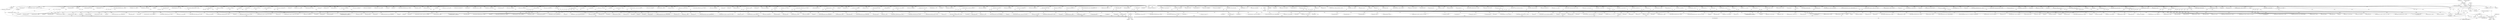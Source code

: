 digraph "0_qemu_30663fd26c0307e414622c7a8607fbc04f92ec14@pointer" {
"1007625" [label="(Call,CODE64(s))"];
"1000943" [label="(Call,CODE64(s))"];
"1000759" [label="(Call,REX_B(s))"];
"1000732" [label="(Call,CODE64(s))"];
"1000798" [label="(Call,CODE64(s))"];
"1000565" [label="(MethodParameterIn,DisasContext *s)"];
"1007628" [label="(Call,gen_update_cc_op(s))"];
"1011826" [label="(Call,gen_illegal_opcode(s))"];
"1002099" [label="(Call,gen_op_ld_v(s, ot, cpu_T0, cpu_A0))"];
"1001700" [label="(Call,set_cc_op(s, CC_OP_MULW))"];
"1005943" [label="(Call,gen_jmp(s, s->pc - s->cs_base))"];
"1008654" [label="(Call,gen_eob(s))"];
"1010555" [label="(Call,REX_B(s))"];
"1003180" [label="(Call,REX_B(s))"];
"1008432" [label="(Call,gen_svm_check_intercept(s, pc_start, SVM_EXIT_TR_WRITE))"];
"1003099" [label="(Call,CODE64(s))"];
"1006064" [label="(Call,gen_bnd_jmp(s))"];
"1005624" [label="(Call,gen_repz_ins(s, ot, pc_start - s->cs_base, s->pc - s->cs_base))"];
"1007413" [label="(Call,CODE64(s))"];
"1011826" [label="(Call,gen_illegal_opcode(s))"];
"1009558" [label="(Call,gen_update_cc_op(s))"];
"1010590" [label="(Call,gen_lea_modrm(env, s, modrm))"];
"1007632" [label="(Identifier,pc_start)"];
"1010812" [label="(Call,REX_B(s))"];
"1005313" [label="(Call,gen_update_cc_op(s))"];
"1010132" [label="(Call,REX_B(s))"];
"1002264" [label="(Call,gen_eob(s))"];
"1009632" [label="(Call,CODE64(s))"];
"1007403" [label="(Call,gen_update_cc_op(s))"];
"1009669" [label="(Call,REX_B(s))"];
"1003107" [label="(Call,CODE64(s))"];
"1006833" [label="(Call,gen_compute_eflags(s))"];
"1007790" [label="(Call,gen_lea_modrm(env, s, modrm))"];
"1003421" [label="(Call,gen_lea_modrm(env, s, modrm))"];
"1002187" [label="(Call,gen_add_A0_im(s, 1 << ot))"];
"1007502" [label="(Call,REX_B(s))"];
"1006556" [label="(Call,gen_svm_check_intercept(s, pc_start, SVM_EXIT_PUSHF))"];
"1005158" [label="(Call,gen_update_cc_op(s))"];
"1003240" [label="(Call,gen_leave(s))"];
"1006180" [label="(Call,gen_exception(s, EXCP0D_GPF, pc_start - s->cs_base))"];
"1006013" [label="(Call,gen_jmp(s, s->pc - s->cs_base))"];
"1004278" [label="(Call,gen_shifti(s, op, ot, opreg, shift))"];
"1003480" [label="(Call,gen_ldst_modrm(env, s, modrm, ot, OR_TMP0, 0))"];
"1003452" [label="(Call,REX_B(s))"];
"1007742" [label="(Call,gen_exception(s, EXCP0D_GPF, pc_start - s->cs_base))"];
"1011840" [label="(MethodReturn,static target_ulong)"];
"1007107" [label="(Call,gen_op_ld_v(s, ot, cpu_T0, cpu_A0))"];
"1007547" [label="(Call,gen_exception(s, EXCP07_PREX, pc_start - s->cs_base))"];
"1007390" [label="(Call,gen_update_cc_op(s))"];
"1000731" [label="(ControlStructure,if (CODE64(s)))"];
"1006132" [label="(Call,gen_stack_update(s, val + (2 << dflag)))"];
"1001889" [label="(Call,set_cc_op(s, CC_OP_MULL))"];
"1009517" [label="(Call,gen_exception(s, EXCP0D_GPF, pc_start - s->cs_base))"];
"1011026" [label="(Call,gen_exception(s, EXCP0D_GPF, pc_start - s->cs_base))"];
"1003248" [label="(Call,CODE64(s))"];
"1007678" [label="(Call,gen_exception(s, EXCP0D_GPF, pc_start - s->cs_base))"];
"1005513" [label="(Call,gen_repz_scas(s, ot, pc_start - s->cs_base, s->pc - s->cs_base, 0))"];
"1006386" [label="(Call,insn_get(env, s, ot))"];
"1005440" [label="(Call,gen_stos(s, ot))"];
"1001234" [label="(Call,gen_op(s, op, ot, OR_EAX))"];
"1005569" [label="(Call,gen_repz_cmps(s, ot, pc_start - s->cs_base, s->pc - s->cs_base, 0))"];
"1001148" [label="(Call,gen_op(s, op, ot, opreg))"];
"1001627" [label="(Call,set_cc_op(s, CC_OP_SUBB + ot))"];
"1006765" [label="(Call,CODE64(s))"];
"1011713" [label="(Call,gen_eob(s))"];
"1008111" [label="(Call,CODE64(s))"];
"1006429" [label="(Call,gen_jmp(s, tval))"];
"1006038" [label="(Call,gen_pop_T0(s))"];
"1000798" [label="(Call,CODE64(s))"];
"1009834" [label="(Call,gen_op_st_v(s, ot, t0, a0))"];
"1006804" [label="(Call,CODE64(s))"];
"1003316" [label="(Call,gen_eob_inhibit_irq(s, true))"];
"1006825" [label="(Call,gen_compute_eflags(s))"];
"1005603" [label="(Call,gen_check_io(s, ot, pc_start - s->cs_base, \n                     SVM_IOIO_TYPE_MASK | svm_is_rep(prefixes) | 4))"];
"1002362" [label="(Call,set_cc_op(s, CC_OP_LOGICB + ot))"];
"1011050" [label="(Call,gen_eob(s))"];
"1005798" [label="(Call,gen_jmp(s, s->pc - s->cs_base))"];
"1007025" [label="(Call,gen_lea_modrm_0(env, s, modrm))"];
"1006242" [label="(Call,insn_get(env, s, MO_16))"];
"1003110" [label="(Call,gen_popa(s))"];
"1006369" [label="(Call,gen_jmp(s, tval))"];
"1003171" [label="(Call,gen_pop_update(s, ot))"];
"1007625" [label="(Call,CODE64(s))"];
"1005180" [label="(Call,gen_update_cc_op(s))"];
"1003061" [label="(Call,set_cc_op(s, CC_OP_EFLAGS))"];
"1006057" [label="(Call,gen_pop_T0(s))"];
"1006164" [label="(Call,set_cc_op(s, CC_OP_EFLAGS))"];
"1006748" [label="(Call,set_cc_op(s, CC_OP_EFLAGS))"];
"1001196" [label="(Call,gen_op_ld_v(s, ot, cpu_T1, cpu_A0))"];
"1010595" [label="(Call,CODE64(s))"];
"1004183" [label="(Call,gen_eob(s))"];
"1006571" [label="(Call,gen_exception(s, EXCP0D_GPF, pc_start - s->cs_base))"];
"1003135" [label="(Call,insn_get(env, s, MO_8))"];
"1003287" [label="(Call,gen_movl_seg_T0(s, reg))"];
"1006148" [label="(Call,gen_svm_check_intercept(s, pc_start, SVM_EXIT_IRET))"];
"1001025" [label="(Block,)"];
"1004353" [label="(Call,REX_B(s))"];
"1010314" [label="(Call,CODE64(s))"];
"1003661" [label="(Call,REX_B(s))"];
"1003439" [label="(Call,gen_op_st_v(s, ot, cpu_T0, cpu_A0))"];
"1002957" [label="(Call,set_cc_op(s, CC_OP_SUBB + ot))"];
"1006281" [label="(Call,gen_bnd_jmp(s))"];
"1007650" [label="(Call,gen_debug(s, pc_start - s->cs_base))"];
"1004257" [label="(Call,gen_shift(s, op, ot, opreg, OR_ECX))"];
"1008683" [label="(Call,gen_eob(s))"];
"1007511" [label="(Call,gen_update_cc_op(s))"];
"1007433" [label="(Call,set_cc_op(s, CC_OP_EFLAGS))"];
"1006378" [label="(Call,CODE64(s))"];
"1006215" [label="(Call,set_cc_op(s, CC_OP_EFLAGS))"];
"1005458" [label="(Call,gen_repz_lods(s, ot, pc_start - s->cs_base, s->pc - s->cs_base))"];
"1009990" [label="(Call,gen_nop_modrm(env, s, modrm))"];
"1005751" [label="(Call,gen_check_io(s, ot, pc_start - s->cs_base,\n                     SVM_IOIO_TYPE_MASK | svm_is_rep(prefixes)))"];
"1008203" [label="(Call,gen_update_cc_op(s))"];
"1009847" [label="(Call,gen_compute_eflags(s))"];
"1010915" [label="(Call,gen_exception(s, EXCP0D_GPF, pc_start - s->cs_base))"];
"1002389" [label="(Call,set_cc_op(s, CC_OP_LOGICB + ot))"];
"1006051" [label="(Call,gen_eob(s))"];
"1000758" [label="(Call,REX_B(s) = (b & 0x1) << 3)"];
"1010425" [label="(Call,gen_lea_modrm_0(env, s, modrm))"];
"1008173" [label="(Call,gen_exception(s, EXCP0D_GPF, pc_start - s->cs_base))"];
"1007273" [label="(Call,gen_ldst_modrm(env, s, modrm, ot, OR_TMP0, 0))"];
"1006337" [label="(Call,insn_get(env, s, MO_16))"];
"1008197" [label="(Call,gen_eob_worker(s, false, true))"];
"1010094" [label="(Call,gen_bndck(env, s, modrm, TCG_COND_GTU, notu))"];
"1007981" [label="(Call,gen_eob(s))"];
"1010517" [label="(Call,gen_bndck(env, s, modrm, TCG_COND_GTU, cpu_bndu[reg]))"];
"1001844" [label="(Call,set_cc_op(s, CC_OP_MULW))"];
"1011701" [label="(Call,gen_update_cc_op(s))"];
"1001328" [label="(Call,insn_get(env, s, ot))"];
"1004144" [label="(Call,gen_lea_modrm(env, s, modrm))"];
"1006367" [label="(Call,gen_bnd_jmp(s))"];
"1003427" [label="(Call,insn_get(env, s, ot))"];
"1007400" [label="(Call,CODE64(s))"];
"1003285" [label="(Call,gen_pop_T0(s))"];
"1002010" [label="(Call,REX_B(s))"];
"1009774" [label="(Call,gen_op_ld_v(s, ot, t0, cpu_A0))"];
"1010653" [label="(Call,gen_lea_modrm_0(env, s, modrm))"];
"1010734" [label="(Call,CODE64(s))"];
"1006111" [label="(Call,gen_stack_A0(s))"];
"1006120" [label="(Call,gen_add_A0_im(s, 1 << dflag))"];
"1008376" [label="(Call,gen_svm_check_intercept(s, pc_start, SVM_EXIT_TR_READ))"];
"1001227" [label="(Call,insn_get(env, s, ot))"];
"1008351" [label="(Call,gen_ldst_modrm(env, s, modrm, MO_16, OR_TMP0, 0))"];
"1005299" [label="(Call,set_cc_op(s, CC_OP_EFLAGS))"];
"1003721" [label="(Call,gen_lea_modrm(env, s, modrm))"];
"1006278" [label="(Call,gen_push_v(s, cpu_T0))"];
"1003826" [label="(Call,insn_get(env, s, s->aflag))"];
"1003888" [label="(Call,gen_op_ld_v(s, MO_8, cpu_T0, cpu_A0))"];
"1005587" [label="(Call,gen_cmps(s, ot))"];
"1007455" [label="(Call,gen_exception(s, EXCP00_DIVZ, pc_start - s->cs_base))"];
"1007628" [label="(Call,gen_update_cc_op(s))"];
"1007407" [label="(Call,set_cc_op(s, CC_OP_EFLAGS))"];
"1011036" [label="(Call,gen_svm_check_intercept(s, pc_start, SVM_EXIT_WRITE_CR0))"];
"1003102" [label="(Call,gen_pusha(s))"];
"1006218" [label="(Call,gen_eob(s))"];
"1004163" [label="(Call,gen_movl_seg_T0(s, op))"];
"1007607" [label="(Call,gen_interrupt(s, val, pc_start - s->cs_base, s->pc - s->cs_base))"];
"1002125" [label="(Call,gen_inc(s, ot, opreg, 1))"];
"1011769" [label="(Call,gen_ldst_modrm(env, s, modrm, ot, OR_TMP0, 0))"];
"1003255" [label="(Call,gen_push_v(s, cpu_T0))"];
"1006618" [label="(Call,gen_pop_T0(s))"];
"1007420" [label="(Call,set_cc_op(s, CC_OP_EFLAGS))"];
"1002668" [label="(Call,set_cc_op(s, CC_OP_MULB + ot))"];
"1003836" [label="(Call,gen_add_A0_ds_seg(s))"];
"1003321" [label="(Call,gen_eob(s))"];
"1008957" [label="(Call,gen_update_cc_op(s))"];
"1005723" [label="(Call,gen_jmp(s, s->pc - s->cs_base))"];
"1011683" [label="(Call,gen_nop_modrm(env, s, modrm))"];
"1001663" [label="(Call,set_cc_op(s, CC_OP_MULB))"];
"1010233" [label="(Call,gen_lea_modrm_0(env, s, modrm))"];
"1008093" [label="(Call,gen_exception(s, EXCP0D_GPF, pc_start - s->cs_base))"];
"1003550" [label="(Call,gen_eob_inhibit_irq(s, true))"];
"1006591" [label="(Call,gen_svm_check_intercept(s, pc_start, SVM_EXIT_POPF))"];
"1004059" [label="(Call,gen_lea_modrm(env, s, modrm))"];
"1008145" [label="(Call,gen_update_cc_op(s))"];
"1003330" [label="(Call,gen_movl_seg_T0(s, (b >> 3) & 7))"];
"1003990" [label="(Call,REX_B(s))"];
"1002553" [label="(Call,insn_get(env, s, ot))"];
"1000972" [label="(Identifier,s)"];
"1007646" [label="(Call,gen_svm_check_intercept(s, pc_start, SVM_EXIT_ICEBP))"];
"1008484" [label="(Call,set_cc_op(s, CC_OP_EFLAGS))"];
"1001218" [label="(Call,gen_op(s, op, ot, reg))"];
"1009135" [label="(Call,gen_update_cc_op(s))"];
"1009770" [label="(Call,gen_lea_modrm(env, s, modrm))"];
"1006408" [label="(Call,insn_get(env, s, MO_8))"];
"1008469" [label="(Call,gen_update_cc_op(s))"];
"1008996" [label="(Call,gen_exception(s, EXCP0D_GPF, pc_start - s->cs_base))"];
"1009051" [label="(Call,gen_exception(s, EXCP0D_GPF, pc_start - s->cs_base))"];
"1002767" [label="(Call,gen_op_ld_v(s, ot, cpu_T1, cpu_A0))"];
"1007394" [label="(Call,set_cc_op(s, CC_OP_EFLAGS))"];
"1007699" [label="(Call,gen_exception(s, EXCP0D_GPF, pc_start - s->cs_base))"];
"1008161" [label="(Call,gen_eob_worker(s, false, true))"];
"1002273" [label="(Call,gen_add_A0_im(s, 1 << ot))"];
"1006269" [label="(Call,CODE64(s))"];
"1005929" [label="(Call,gen_bpt_io(s, cpu_tmp2_i32, ot))"];
"1005531" [label="(Call,gen_scas(s, ot))"];
"1009093" [label="(Call,gen_exception(s, EXCP0D_GPF, pc_start - s->cs_base))"];
"1003275" [label="(Call,CODE64(s))"];
"1008232" [label="(Call,gen_update_cc_op(s))"];
"1008436" [label="(Call,gen_ldst_modrm(env, s, modrm, MO_16, OR_TMP0, 0))"];
"1009949" [label="(Call,set_cc_op(s, CC_OP_EFLAGS))"];
"1001338" [label="(Call,insn_get(env, s, MO_8))"];
"1001409" [label="(Call,REX_B(s))"];
"1004250" [label="(Call,REX_B(s))"];
"1005860" [label="(Call,gen_bpt_io(s, cpu_tmp2_i32, ot))"];
"1005166" [label="(Call,set_cc_op(s, CC_OP_EFLAGS))"];
"1005491" [label="(Call,gen_repz_scas(s, ot, pc_start - s->cs_base, s->pc - s->cs_base, 1))"];
"1001739" [label="(Call,set_cc_op(s, CC_OP_MULL))"];
"1007334" [label="(Call,set_cc_op(s, CC_OP_BMILGB + ot))"];
"1002786" [label="(Call,set_cc_op(s, CC_OP_ADDB + ot))"];
"1008948" [label="(Call,gen_exception(s, EXCP0D_GPF, pc_start - s->cs_base))"];
"1001192" [label="(Call,gen_lea_modrm(env, s, modrm))"];
"1000943" [label="(Call,CODE64(s))"];
"1003769" [label="(Call,gen_lea_modrm_0(env, s, modrm))"];
"1002902" [label="(Call,gen_op_ld_v(s, ot, oldv, cpu_A0))"];
"1009996" [label="(Call,gen_nop_modrm(env, s, modrm))"];
"1001475" [label="(Call,set_cc_op(s, CC_OP_LOGICB + ot))"];
"1003886" [label="(Call,gen_add_A0_ds_seg(s))"];
"1002720" [label="(Call,REX_B(s))"];
"1011000" [label="(Call,gen_svm_check_intercept(s, pc_start, SVM_EXIT_READ_DR0 + reg))"];
"1003778" [label="(Call,gen_lea_v_seg(s, s->aflag, ea, -1, -1))"];
"1009005" [label="(Call,gen_update_cc_op(s))"];
"1003380" [label="(Call,gen_ldst_modrm(env, s, modrm, ot, reg, 1))"];
"1007416" [label="(Call,gen_update_cc_op(s))"];
"1006778" [label="(Call,gen_compute_eflags(s))"];
"1009610" [label="(Call,gen_exception(s, EXCP0D_GPF, pc_start - s->cs_base))"];
"1008337" [label="(Call,gen_exception(s, EXCP0D_GPF, pc_start - s->cs_base))"];
"1002143" [label="(Call,gen_inc(s, ot, opreg, -1))"];
"1002178" [label="(Call,gen_eob(s))"];
"1010447" [label="(Call,CODE64(s))"];
"1005999" [label="(Call,gen_bpt_io(s, cpu_tmp2_i32, ot))"];
"1008609" [label="(Call,gen_update_cc_op(s))"];
"1002776" [label="(Call,gen_op_st_v(s, ot, cpu_T0, cpu_A0))"];
"1008462" [label="(Call,gen_ldst_modrm(env, s, modrm, MO_16, OR_TMP0, 0))"];
"1001615" [label="(Call,gen_op_st_v(s, ot, cpu_T0, cpu_A0))"];
"1011812" [label="(Call,gen_sse(env, s, b, pc_start, rex_r))"];
"1007469" [label="(Call,set_cc_op(s, CC_OP_LOGICB))"];
"1002570" [label="(Call,insn_get(env, s, MO_8))"];
"1003290" [label="(Call,gen_pop_update(s, ot))"];
"1005188" [label="(Call,set_cc_op(s, CC_OP_EFLAGS))"];
"1000799" [label="(Identifier,s)"];
"1006196" [label="(Call,set_cc_op(s, CC_OP_EFLAGS))"];
"1001243" [label="(Call,CODE64(s))"];
"1010859" [label="(Call,gen_update_cc_op(s))"];
"1008003" [label="(Call,gen_update_cc_op(s))"];
"1005289" [label="(Call,gen_update_cc_op(s))"];
"1002171" [label="(Call,gen_push_v(s, cpu_T1))"];
"1010167" [label="(Call,gen_lea_modrm(env, s, modrm))"];
"1002278" [label="(Call,gen_op_ld_v(s, MO_16, cpu_T0, cpu_A0))"];
"1005423" [label="(Call,gen_repz_stos(s, ot, pc_start - s->cs_base, s->pc - s->cs_base))"];
"1004153" [label="(Call,gen_add_A0_im(s, 1 << ot))"];
"1007490" [label="(Call,set_cc_op(s, CC_OP_LOGICB))"];
"1002319" [label="(Call,gen_push_v(s, cpu_T0))"];
"1003328" [label="(Call,gen_pop_T0(s))"];
"1003353" [label="(Call,gen_eob(s))"];
"1002938" [label="(Call,gen_op_st_v(s, ot, newv, cpu_A0))"];
"1003337" [label="(Call,gen_pop_update(s, ot))"];
"1006327" [label="(Call,insn_get(env, s, MO_32))"];
"1006586" [label="(Call,gen_push_v(s, cpu_T0))"];
"1008065" [label="(Call,gen_update_cc_op(s))"];
"1007857" [label="(Call,CODE64(s))"];
"1003596" [label="(Call,gen_ldst_modrm(env, s, modrm, ot, OR_TMP0, 1))"];
"1008222" [label="(Call,gen_exception(s, EXCP0D_GPF, pc_start - s->cs_base))"];
"1008841" [label="(Call,gen_eob(s))"];
"1010055" [label="(Call,gen_bndck(env, s, modrm, TCG_COND_LTU, cpu_bndl[reg]))"];
"1005641" [label="(Call,gen_ins(s, ot))"];
"1006283" [label="(Call,gen_jmp(s, tval))"];
"1010282" [label="(Call,gen_lea_v_seg(s, s->aflag, cpu_A0, a.def_seg, s->override))"];
"1001185" [label="(Call,REX_B(s))"];
"1009588" [label="(Call,gen_jmp(s, s->pc - s->cs_base))"];
"1003142" [label="(Call,gen_push_v(s, cpu_T0))"];
"1008915" [label="(Call,gen_update_cc_op(s))"];
"1000763" [label="(Identifier,b)"];
"1006759" [label="(Call,gen_eob(s))"];
"1008625" [label="(Call,gen_eob(s))"];
"1009904" [label="(Call,gen_ldst_modrm(env, s, modrm, MO_16, OR_TMP0, 0))"];
"1007626" [label="(Identifier,s)"];
"1011689" [label="(Call,gen_svm_check_intercept(s, pc_start, SVM_EXIT_RSM))"];
"1002075" [label="(Call,mo_pushpop(s, dflag))"];
"1007936" [label="(Call,gen_jcc1(s, (JCC_Z << 1) | (b ^ 1), l1))"];
"1008311" [label="(Call,gen_ldst_modrm(env, s, modrm, ot, OR_TMP0, 1))"];
"1003860" [label="(Call,gen_op_st_v(s, ot, cpu_T0, cpu_A0))"];
"1009914" [label="(Call,gen_update_cc_op(s))"];
"1008587" [label="(Call,gen_add_A0_ds_seg(s))"];
"1010939" [label="(Call,REX_B(s))"];
"1001346" [label="(Call,gen_op(s, op, ot, opreg))"];
"1006813" [label="(Call,gen_compute_eflags(s))"];
"1006745" [label="(Call,gen_pop_update(s, ot))"];
"1006292" [label="(Call,CODE64(s))"];
"1008125" [label="(Call,gen_exception(s, EXCP0D_GPF, pc_start - s->cs_base))"];
"1004148" [label="(Call,gen_op_ld_v(s, ot, cpu_T1, cpu_A0))"];
"1006392" [label="(Call,insn_get(env, s, MO_16))"];
"1002262" [label="(Call,gen_bnd_jmp(s))"];
"1005475" [label="(Call,gen_lods(s, ot))"];
"1003267" [label="(Call,gen_push_v(s, cpu_T0))"];
"1007387" [label="(Call,CODE64(s))"];
"1010759" [label="(Call,gen_nop_modrm(env, s, modrm))"];
"1009698" [label="(Call,gen_op_ld_v(s, MO_32 | MO_SIGN, cpu_T0, cpu_A0))"];
"1007597" [label="(Call,gen_exception(s, EXCP0D_GPF, pc_start - s->cs_base))"];
"1006125" [label="(Call,gen_op_ld_v(s, dflag, cpu_T0, cpu_A0))"];
"1005784" [label="(Call,gen_bpt_io(s, cpu_tmp2_i32, ot))"];
"1005653" [label="(Call,gen_jmp(s, s->pc - s->cs_base))"];
"1007561" [label="(Call,gen_interrupt(s, EXCP03_INT3, pc_start - s->cs_base, s->pc - s->cs_base))"];
"1010702" [label="(Call,gen_lea_v_seg(s, s->aflag, cpu_A0, a.def_seg, s->override))"];
"1000565" [label="(MethodParameterIn,DisasContext *s)"];
"1007067" [label="(Call,gen_op_ld_v(s, ot, cpu_T0, cpu_A0))"];
"1004038" [label="(Call,REX_B(s))"];
"1003845" [label="(Call,gen_op_ld_v(s, ot, cpu_T0, cpu_A0))"];
"1010996" [label="(Call,gen_eob(s))"];
"1007439" [label="(Call,CODE64(s))"];
"1006093" [label="(Call,gen_update_cc_op(s))"];
"1007197" [label="(Call,gen_op_st_v(s, ot, cpu_T0, cpu_A0))"];
"1003725" [label="(Call,gen_op_ld_v(s, s_ot, cpu_T0, cpu_A0))"];
"1007629" [label="(Identifier,s)"];
"1005405" [label="(Call,gen_movs(s, ot))"];
"1005896" [label="(Call,gen_check_io(s, ot, pc_start - s->cs_base,\n                     SVM_IOIO_TYPE_MASK | svm_is_rep(prefixes)))"];
"1007344" [label="(Call,set_cc_op(s, CC_OP_LOGICB + ot))"];
"1006903" [label="(Call,REX_B(s))"];
"1002268" [label="(Call,gen_op_ld_v(s, ot, cpu_T1, cpu_A0))"];
"1005711" [label="(Call,gen_outs(s, ot))"];
"1007883" [label="(Call,insn_get(env, s, MO_8))"];
"1011095" [label="(Call,gen_ldst_modrm(env, s, modrm, ot, reg, 1))"];
"1002083" [label="(Call,gen_lea_modrm(env, s, modrm))"];
"1006581" [label="(Call,gen_update_cc_op(s))"];
"1009060" [label="(Call,gen_update_cc_op(s))"];
"1005965" [label="(Call,gen_check_io(s, ot, pc_start - s->cs_base,\n                     svm_is_rep(prefixes)))"];
"1000736" [label="(Identifier,rex_w)"];
"1011789" [label="(Call,set_cc_op(s, CC_OP_POPCNT))"];
"1007753" [label="(Call,CODE64(s))"];
"1000770" [label="(ControlStructure,break;)"];
"1001110" [label="(Call,gen_lea_modrm(env, s, modrm))"];
"1009507" [label="(Call,CODE64(s))"];
"1007426" [label="(Call,CODE64(s))"];
"1006059" [label="(Call,gen_pop_update(s, ot))"];
"1002858" [label="(Call,gen_lea_modrm(env, s, modrm))"];
"1002176" [label="(Call,gen_bnd_jmp(s))"];
"1001467" [label="(Call,insn_get(env, s, ot))"];
"1009694" [label="(Call,gen_lea_modrm(env, s, modrm))"];
"1003164" [label="(Call,gen_pop_T0(s))"];
"1008807" [label="(Call,gen_exception(s, EXCP0D_GPF, pc_start - s->cs_base))"];
"1002315" [label="(Call,gen_eob(s))"];
"1010774" [label="(Call,gen_nop_modrm(env, s, modrm))"];
"1009168" [label="(Call,gen_exception(s, EXCP0D_GPF, pc_start - s->cs_base))"];
"1000944" [label="(Identifier,s)"];
"1008054" [label="(Call,gen_jmp(s, s->pc - s->cs_base))"];
"1003009" [label="(Call,gen_lea_modrm(env, s, modrm))"];
"1003207" [label="(Call,gen_pop_update(s, ot))"];
"1008347" [label="(Call,gen_svm_check_intercept(s, pc_start, SVM_EXIT_LDTR_WRITE))"];
"1009620" [label="(Call,gen_svm_check_intercept(s, pc_start, (b & 2) ? SVM_EXIT_INVD : SVM_EXIT_WBINVD))"];
"1003517" [label="(Call,gen_ldst_modrm(env, s, modrm, MO_16, OR_TMP0, 0))"];
"1007860" [label="(Call,gen_compute_eflags_c(s, cpu_T0))"];
"1001307" [label="(Call,gen_lea_modrm(env, s, modrm))"];
"1000732" [label="(Call,CODE64(s))"];
"1006049" [label="(Call,gen_bnd_jmp(s))"];
"1002377" [label="(Call,insn_get(env, s, ot))"];
"1006066" [label="(Call,gen_eob(s))"];
"1011830" [label="(Identifier,s)"];
"1010491" [label="(Call,gen_set_hflag(s, HF_MPX_IU_MASK))"];
"1002350" [label="(Call,gen_ldst_modrm(env, s, modrm, ot, OR_TMP0, 0))"];
"1007429" [label="(Call,gen_update_cc_op(s))"];
"1004408" [label="(Call,gen_shiftd_rm_T1(s, ot, opreg, op, cpu_regs[R_ECX]))"];
"1010971" [label="(Call,gen_svm_check_intercept(s, pc_start, SVM_EXIT_WRITE_DR0 + reg))"];
"1001450" [label="(Call,gen_op_ld_v(s, ot, cpu_T0, cpu_A0))"];
"1007737" [label="(Call,gen_eob_inhibit_irq(s, true))"];
"1005694" [label="(Call,gen_repz_outs(s, ot, pc_start - s->cs_base, s->pc - s->cs_base))"];
"1008396" [label="(Call,gen_ldst_modrm(env, s, modrm, ot, OR_TMP0, 1))"];
"1002248" [label="(Call,gen_eob(s))"];
"1006232" [label="(Call,insn_get(env, s, MO_32))"];
"1001434" [label="(Call,gen_lea_modrm(env, s, modrm))"];
"1004398" [label="(Call,gen_shiftd_rm_T1(s, ot, opreg, op, imm))"];
"1008105" [label="(Call,gen_eob(s))"];
"1002192" [label="(Call,gen_op_ld_v(s, MO_16, cpu_T0, cpu_A0))"];
"1005323" [label="(Call,set_cc_op(s, CC_OP_EFLAGS))"];
"1000942" [label="(ControlStructure,if (CODE64(s)))"];
"1007011" [label="(Call,REX_B(s))"];
"1001922" [label="(Call,set_cc_op(s, CC_OP_MULQ))"];
"1001103" [label="(Call,REX_B(s))"];
"1000947" [label="(Identifier,dflag)"];
"1006040" [label="(Call,gen_stack_update(s, val + (1 << ot)))"];
"1010889" [label="(Call,gen_eob(s))"];
"1006606" [label="(Call,gen_exception(s, EXCP0D_GPF, pc_start - s->cs_base))"];
"1000760" [label="(Identifier,s)"];
"1008024" [label="(Call,gen_update_cc_op(s))"];
"1007047" [label="(Call,gen_lea_v_seg(s, s->aflag, cpu_A0, a.def_seg, s->override))"];
"1003524" [label="(Call,gen_movl_seg_T0(s, reg))"];
"1010788" [label="(Call,gen_exception(s, EXCP0D_GPF, pc_start - s->cs_base))"];
"1006927" [label="(Call,gen_op_ld_v(s, ot, cpu_T0, cpu_A0))"];
"1006139" [label="(Call,gen_eob(s))"];
"1005874" [label="(Call,gen_jmp(s, s->pc - s->cs_base))"];
"1006361" [label="(Call,CODE64(s))"];
"1006113" [label="(Call,gen_op_ld_v(s, dflag, cpu_T0, cpu_A0))"];
"1001277" [label="(Call,REX_B(s))"];
"1001803" [label="(Call,set_cc_op(s, CC_OP_MULB))"];
"1002182" [label="(Call,gen_op_ld_v(s, ot, cpu_T1, cpu_A0))"];
"1010221" [label="(Call,gen_set_hflag(s, HF_MPX_IU_MASK))"];
"1007627" [label="(ControlStructure,goto illegal_op;)"];
"1008079" [label="(Call,CODE64(s))"];
"1000797" [label="(Call,!CODE64(s))"];
"1010360" [label="(Call,gen_nop_modrm(env, s, modrm))"];
"1008569" [label="(Call,gen_update_cc_op(s))"];
"1008194" [label="(Call,set_cc_op(s, CC_OP_EFLAGS))"];
"1002030" [label="(Call,CODE64(s))"];
"1002539" [label="(Call,gen_ldst_modrm(env, s, modrm, ot, OR_TMP0, 0))"];
"1010172" [label="(Call,CODE64(s))"];
"1002898" [label="(Call,gen_lea_modrm(env, s, modrm))"];
"1000733" [label="(Identifier,s)"];
"1006300" [label="(Call,insn_get(env, s, ot))"];
"1006841" [label="(Call,gen_compute_eflags(s))"];
"1009102" [label="(Call,gen_update_cc_op(s))"];
"1002740" [label="(Call,gen_lea_modrm(env, s, modrm))"];
"1004158" [label="(Call,gen_op_ld_v(s, MO_16, cpu_T0, cpu_A0))"];
"1000567" [label="(Block,)"];
"1007475" [label="(Call,CODE64(s))"];
"1001128" [label="(Call,set_cc_op(s, CC_OP_CLR))"];
"1003117" [label="(Call,mo_pushpop(s, dflag))"];
"1003234" [label="(Call,gen_enter(s, val, level))"];
"1008422" [label="(Call,gen_exception(s, EXCP0D_GPF, pc_start - s->cs_base))"];
"1005547" [label="(Call,gen_repz_cmps(s, ot, pc_start - s->cs_base, s->pc - s->cs_base, 1))"];
"1005826" [label="(Call,gen_check_io(s, ot, pc_start - s->cs_base,\n                     svm_is_rep(prefixes)))"];
"1000759" [label="(Call,REX_B(s))"];
"1008866" [label="(Call,gen_exception(s, EXCP0D_GPF, pc_start - s->cs_base))"];
"1008291" [label="(Call,gen_svm_check_intercept(s, pc_start, SVM_EXIT_LDTR_READ))"];
"1004369" [label="(Call,gen_lea_modrm(env, s, modrm))"];
"1006306" [label="(Call,insn_get(env, s, MO_16))"];
"1007624" [label="(ControlStructure,if (CODE64(s)))"];
"1003040" [label="(Call,gen_lea_modrm(env, s, modrm))"];
"1011833" [label="(Call,gen_unknown_opcode(env, s))"];
"1003555" [label="(Call,gen_eob(s))"];
"1007240" [label="(Call,gen_compute_eflags(s))"];
"1008875" [label="(Call,gen_update_cc_op(s))"];
"1010480" [label="(Call,CODE64(s))"];
"1002890" [label="(Call,REX_B(s))"];
"1001518" [label="(Call,gen_op_st_v(s, ot, cpu_T0, cpu_A0))"];
"1001765" [label="(Call,set_cc_op(s, CC_OP_MULQ))"];
"1009177" [label="(Call,gen_update_cc_op(s))"];
"1005388" [label="(Call,gen_repz_movs(s, ot, pc_start - s->cs_base, s->pc - s->cs_base))"];
"1011827" [label="(Identifier,s)"];
"1007993" [label="(Call,gen_exception(s, EXCP0D_GPF, pc_start - s->cs_base))"];
"1010951" [label="(Call,CODE64(s))"];
"1010824" [label="(Call,CODE64(s))"];
"1010357" [label="(Call,gen_set_hflag(s, HF_MPX_IU_MASK))"];
"1005675" [label="(Call,gen_check_io(s, ot, pc_start - s->cs_base,\n                     svm_is_rep(prefixes) | 4))"];
"1004235" [label="(Call,gen_lea_modrm(env, s, modrm))"];
"1006915" [label="(Call,gen_lea_modrm(env, s, modrm))"];
"1008141" [label="(Call,gen_eob(s))"];
"1003126" [label="(Call,insn_get(env, s, ot))"];
"1003195" [label="(Call,gen_ldst_modrm(env, s, modrm, ot, OR_TMP0, 1))"];
"1007625" -> "1007624"  [label="AST: "];
"1007625" -> "1007626"  [label="CFG: "];
"1007626" -> "1007625"  [label="AST: "];
"1007627" -> "1007625"  [label="CFG: "];
"1007629" -> "1007625"  [label="CFG: "];
"1007625" -> "1011840"  [label="DDG: CODE64(s)"];
"1000943" -> "1007625"  [label="DDG: s"];
"1000565" -> "1007625"  [label="DDG: s"];
"1007625" -> "1007628"  [label="DDG: s"];
"1007625" -> "1011826"  [label="DDG: s"];
"1000943" -> "1000942"  [label="AST: "];
"1000943" -> "1000944"  [label="CFG: "];
"1000944" -> "1000943"  [label="AST: "];
"1000947" -> "1000943"  [label="CFG: "];
"1000972" -> "1000943"  [label="CFG: "];
"1000943" -> "1011840"  [label="DDG: CODE64(s)"];
"1000943" -> "1011840"  [label="DDG: s"];
"1000759" -> "1000943"  [label="DDG: s"];
"1000798" -> "1000943"  [label="DDG: s"];
"1000732" -> "1000943"  [label="DDG: s"];
"1000565" -> "1000943"  [label="DDG: s"];
"1000943" -> "1001103"  [label="DDG: s"];
"1000943" -> "1001185"  [label="DDG: s"];
"1000943" -> "1001227"  [label="DDG: s"];
"1000943" -> "1001243"  [label="DDG: s"];
"1000943" -> "1001277"  [label="DDG: s"];
"1000943" -> "1001328"  [label="DDG: s"];
"1000943" -> "1001338"  [label="DDG: s"];
"1000943" -> "1001409"  [label="DDG: s"];
"1000943" -> "1001467"  [label="DDG: s"];
"1000943" -> "1001518"  [label="DDG: s"];
"1000943" -> "1001615"  [label="DDG: s"];
"1000943" -> "1001627"  [label="DDG: s"];
"1000943" -> "1001663"  [label="DDG: s"];
"1000943" -> "1001700"  [label="DDG: s"];
"1000943" -> "1001739"  [label="DDG: s"];
"1000943" -> "1001765"  [label="DDG: s"];
"1000943" -> "1001803"  [label="DDG: s"];
"1000943" -> "1001844"  [label="DDG: s"];
"1000943" -> "1001889"  [label="DDG: s"];
"1000943" -> "1001922"  [label="DDG: s"];
"1000943" -> "1002010"  [label="DDG: s"];
"1000943" -> "1002125"  [label="DDG: s"];
"1000943" -> "1002143"  [label="DDG: s"];
"1000943" -> "1002171"  [label="DDG: s"];
"1000943" -> "1002182"  [label="DDG: s"];
"1000943" -> "1002262"  [label="DDG: s"];
"1000943" -> "1002268"  [label="DDG: s"];
"1000943" -> "1002319"  [label="DDG: s"];
"1000943" -> "1002350"  [label="DDG: s"];
"1000943" -> "1002377"  [label="DDG: s"];
"1000943" -> "1002539"  [label="DDG: s"];
"1000943" -> "1002668"  [label="DDG: s"];
"1000943" -> "1002720"  [label="DDG: s"];
"1000943" -> "1002740"  [label="DDG: s"];
"1000943" -> "1002858"  [label="DDG: s"];
"1000943" -> "1002890"  [label="DDG: s"];
"1000943" -> "1002898"  [label="DDG: s"];
"1000943" -> "1003009"  [label="DDG: s"];
"1000943" -> "1003040"  [label="DDG: s"];
"1000943" -> "1003099"  [label="DDG: s"];
"1000943" -> "1003107"  [label="DDG: s"];
"1000943" -> "1003117"  [label="DDG: s"];
"1000943" -> "1003164"  [label="DDG: s"];
"1000943" -> "1003234"  [label="DDG: s"];
"1000943" -> "1003240"  [label="DDG: s"];
"1000943" -> "1003248"  [label="DDG: s"];
"1000943" -> "1003267"  [label="DDG: s"];
"1000943" -> "1003275"  [label="DDG: s"];
"1000943" -> "1003328"  [label="DDG: s"];
"1000943" -> "1003380"  [label="DDG: s"];
"1000943" -> "1003421"  [label="DDG: s"];
"1000943" -> "1003427"  [label="DDG: s"];
"1000943" -> "1003480"  [label="DDG: s"];
"1000943" -> "1003517"  [label="DDG: s"];
"1000943" -> "1003596"  [label="DDG: s"];
"1000943" -> "1003661"  [label="DDG: s"];
"1000943" -> "1003769"  [label="DDG: s"];
"1000943" -> "1003826"  [label="DDG: s"];
"1000943" -> "1003836"  [label="DDG: s"];
"1000943" -> "1003886"  [label="DDG: s"];
"1000943" -> "1004038"  [label="DDG: s"];
"1000943" -> "1004059"  [label="DDG: s"];
"1000943" -> "1004144"  [label="DDG: s"];
"1000943" -> "1004235"  [label="DDG: s"];
"1000943" -> "1004250"  [label="DDG: s"];
"1000943" -> "1004353"  [label="DDG: s"];
"1000943" -> "1005158"  [label="DDG: s"];
"1000943" -> "1005180"  [label="DDG: s"];
"1000943" -> "1005289"  [label="DDG: s"];
"1000943" -> "1005313"  [label="DDG: s"];
"1000943" -> "1005388"  [label="DDG: s"];
"1000943" -> "1005405"  [label="DDG: s"];
"1000943" -> "1005423"  [label="DDG: s"];
"1000943" -> "1005440"  [label="DDG: s"];
"1000943" -> "1005458"  [label="DDG: s"];
"1000943" -> "1005475"  [label="DDG: s"];
"1000943" -> "1005491"  [label="DDG: s"];
"1000943" -> "1005513"  [label="DDG: s"];
"1000943" -> "1005531"  [label="DDG: s"];
"1000943" -> "1005547"  [label="DDG: s"];
"1000943" -> "1005569"  [label="DDG: s"];
"1000943" -> "1005587"  [label="DDG: s"];
"1000943" -> "1005603"  [label="DDG: s"];
"1000943" -> "1005675"  [label="DDG: s"];
"1000943" -> "1005751"  [label="DDG: s"];
"1000943" -> "1005826"  [label="DDG: s"];
"1000943" -> "1005896"  [label="DDG: s"];
"1000943" -> "1005965"  [label="DDG: s"];
"1000943" -> "1006038"  [label="DDG: s"];
"1000943" -> "1006057"  [label="DDG: s"];
"1000943" -> "1006093"  [label="DDG: s"];
"1000943" -> "1006111"  [label="DDG: s"];
"1000943" -> "1006148"  [label="DDG: s"];
"1000943" -> "1006232"  [label="DDG: s"];
"1000943" -> "1006242"  [label="DDG: s"];
"1000943" -> "1006292"  [label="DDG: s"];
"1000943" -> "1006327"  [label="DDG: s"];
"1000943" -> "1006337"  [label="DDG: s"];
"1000943" -> "1006378"  [label="DDG: s"];
"1000943" -> "1006408"  [label="DDG: s"];
"1000943" -> "1006556"  [label="DDG: s"];
"1000943" -> "1006591"  [label="DDG: s"];
"1000943" -> "1006765"  [label="DDG: s"];
"1000943" -> "1006804"  [label="DDG: s"];
"1000943" -> "1006825"  [label="DDG: s"];
"1000943" -> "1006833"  [label="DDG: s"];
"1000943" -> "1006841"  [label="DDG: s"];
"1000943" -> "1006903"  [label="DDG: s"];
"1000943" -> "1007011"  [label="DDG: s"];
"1000943" -> "1007107"  [label="DDG: s"];
"1000943" -> "1007197"  [label="DDG: s"];
"1000943" -> "1007240"  [label="DDG: s"];
"1000943" -> "1007273"  [label="DDG: s"];
"1000943" -> "1007387"  [label="DDG: s"];
"1000943" -> "1007400"  [label="DDG: s"];
"1000943" -> "1007413"  [label="DDG: s"];
"1000943" -> "1007426"  [label="DDG: s"];
"1000943" -> "1007439"  [label="DDG: s"];
"1000943" -> "1007475"  [label="DDG: s"];
"1000943" -> "1007502"  [label="DDG: s"];
"1000943" -> "1007547"  [label="DDG: s"];
"1000943" -> "1007561"  [label="DDG: s"];
"1000943" -> "1007597"  [label="DDG: s"];
"1000943" -> "1007607"  [label="DDG: s"];
"1000943" -> "1007646"  [label="DDG: s"];
"1000943" -> "1007678"  [label="DDG: s"];
"1000943" -> "1007699"  [label="DDG: s"];
"1000943" -> "1007737"  [label="DDG: s"];
"1000943" -> "1007742"  [label="DDG: s"];
"1000943" -> "1007753"  [label="DDG: s"];
"1000943" -> "1007857"  [label="DDG: s"];
"1000943" -> "1007883"  [label="DDG: s"];
"1000943" -> "1007936"  [label="DDG: s"];
"1000943" -> "1007981"  [label="DDG: s"];
"1000943" -> "1007993"  [label="DDG: s"];
"1000943" -> "1008003"  [label="DDG: s"];
"1000943" -> "1008024"  [label="DDG: s"];
"1000943" -> "1008065"  [label="DDG: s"];
"1000943" -> "1008079"  [label="DDG: s"];
"1000943" -> "1008111"  [label="DDG: s"];
"1000943" -> "1008145"  [label="DDG: s"];
"1000943" -> "1008173"  [label="DDG: s"];
"1000943" -> "1008194"  [label="DDG: s"];
"1000943" -> "1008197"  [label="DDG: s"];
"1000943" -> "1008203"  [label="DDG: s"];
"1000943" -> "1008222"  [label="DDG: s"];
"1000943" -> "1008232"  [label="DDG: s"];
"1000943" -> "1008291"  [label="DDG: s"];
"1000943" -> "1008337"  [label="DDG: s"];
"1000943" -> "1008347"  [label="DDG: s"];
"1000943" -> "1008376"  [label="DDG: s"];
"1000943" -> "1008422"  [label="DDG: s"];
"1000943" -> "1008432"  [label="DDG: s"];
"1000943" -> "1008462"  [label="DDG: s"];
"1000943" -> "1008569"  [label="DDG: s"];
"1000943" -> "1008609"  [label="DDG: s"];
"1000943" -> "1008654"  [label="DDG: s"];
"1000943" -> "1008683"  [label="DDG: s"];
"1000943" -> "1008807"  [label="DDG: s"];
"1000943" -> "1008841"  [label="DDG: s"];
"1000943" -> "1008866"  [label="DDG: s"];
"1000943" -> "1008875"  [label="DDG: s"];
"1000943" -> "1008915"  [label="DDG: s"];
"1000943" -> "1008948"  [label="DDG: s"];
"1000943" -> "1008957"  [label="DDG: s"];
"1000943" -> "1008996"  [label="DDG: s"];
"1000943" -> "1009005"  [label="DDG: s"];
"1000943" -> "1009051"  [label="DDG: s"];
"1000943" -> "1009060"  [label="DDG: s"];
"1000943" -> "1009093"  [label="DDG: s"];
"1000943" -> "1009102"  [label="DDG: s"];
"1000943" -> "1009135"  [label="DDG: s"];
"1000943" -> "1009168"  [label="DDG: s"];
"1000943" -> "1009177"  [label="DDG: s"];
"1000943" -> "1009507"  [label="DDG: s"];
"1000943" -> "1009558"  [label="DDG: s"];
"1000943" -> "1009610"  [label="DDG: s"];
"1000943" -> "1009620"  [label="DDG: s"];
"1000943" -> "1009632"  [label="DDG: s"];
"1000943" -> "1009904"  [label="DDG: s"];
"1000943" -> "1009990"  [label="DDG: s"];
"1000943" -> "1009996"  [label="DDG: s"];
"1000943" -> "1010055"  [label="DDG: s"];
"1000943" -> "1010094"  [label="DDG: s"];
"1000943" -> "1010132"  [label="DDG: s"];
"1000943" -> "1010167"  [label="DDG: s"];
"1000943" -> "1010233"  [label="DDG: s"];
"1000943" -> "1010360"  [label="DDG: s"];
"1000943" -> "1010425"  [label="DDG: s"];
"1000943" -> "1010517"  [label="DDG: s"];
"1000943" -> "1010555"  [label="DDG: s"];
"1000943" -> "1010590"  [label="DDG: s"];
"1000943" -> "1010653"  [label="DDG: s"];
"1000943" -> "1010759"  [label="DDG: s"];
"1000943" -> "1010774"  [label="DDG: s"];
"1000943" -> "1010788"  [label="DDG: s"];
"1000943" -> "1010812"  [label="DDG: s"];
"1000943" -> "1010859"  [label="DDG: s"];
"1000943" -> "1010915"  [label="DDG: s"];
"1000943" -> "1010939"  [label="DDG: s"];
"1000943" -> "1011026"  [label="DDG: s"];
"1000943" -> "1011036"  [label="DDG: s"];
"1000943" -> "1011095"  [label="DDG: s"];
"1000943" -> "1011683"  [label="DDG: s"];
"1000943" -> "1011689"  [label="DDG: s"];
"1000943" -> "1011769"  [label="DDG: s"];
"1000943" -> "1011812"  [label="DDG: s"];
"1000943" -> "1011826"  [label="DDG: s"];
"1000943" -> "1011833"  [label="DDG: s"];
"1000759" -> "1000758"  [label="AST: "];
"1000759" -> "1000760"  [label="CFG: "];
"1000760" -> "1000759"  [label="AST: "];
"1000763" -> "1000759"  [label="CFG: "];
"1000732" -> "1000759"  [label="DDG: s"];
"1000759" -> "1000798"  [label="DDG: s"];
"1000759" -> "1011826"  [label="DDG: s"];
"1000759" -> "1011833"  [label="DDG: s"];
"1000732" -> "1000731"  [label="AST: "];
"1000732" -> "1000733"  [label="CFG: "];
"1000733" -> "1000732"  [label="AST: "];
"1000736" -> "1000732"  [label="CFG: "];
"1000770" -> "1000732"  [label="CFG: "];
"1000732" -> "1011840"  [label="DDG: CODE64(s)"];
"1000798" -> "1000797"  [label="AST: "];
"1000798" -> "1000799"  [label="CFG: "];
"1000799" -> "1000798"  [label="AST: "];
"1000797" -> "1000798"  [label="CFG: "];
"1000798" -> "1000797"  [label="DDG: s"];
"1000565" -> "1000798"  [label="DDG: s"];
"1000798" -> "1011826"  [label="DDG: s"];
"1000798" -> "1011833"  [label="DDG: s"];
"1000565" -> "1000563"  [label="AST: "];
"1000565" -> "1011840"  [label="DDG: s"];
"1000565" -> "1001103"  [label="DDG: s"];
"1000565" -> "1001110"  [label="DDG: s"];
"1000565" -> "1001128"  [label="DDG: s"];
"1000565" -> "1001148"  [label="DDG: s"];
"1000565" -> "1001185"  [label="DDG: s"];
"1000565" -> "1001192"  [label="DDG: s"];
"1000565" -> "1001196"  [label="DDG: s"];
"1000565" -> "1001218"  [label="DDG: s"];
"1000565" -> "1001227"  [label="DDG: s"];
"1000565" -> "1001234"  [label="DDG: s"];
"1000565" -> "1001243"  [label="DDG: s"];
"1000565" -> "1001277"  [label="DDG: s"];
"1000565" -> "1001307"  [label="DDG: s"];
"1000565" -> "1001328"  [label="DDG: s"];
"1000565" -> "1001338"  [label="DDG: s"];
"1000565" -> "1001346"  [label="DDG: s"];
"1000565" -> "1001409"  [label="DDG: s"];
"1000565" -> "1001434"  [label="DDG: s"];
"1000565" -> "1001450"  [label="DDG: s"];
"1000565" -> "1001467"  [label="DDG: s"];
"1000565" -> "1001475"  [label="DDG: s"];
"1000565" -> "1001518"  [label="DDG: s"];
"1000565" -> "1001615"  [label="DDG: s"];
"1000565" -> "1001627"  [label="DDG: s"];
"1000565" -> "1001663"  [label="DDG: s"];
"1000565" -> "1001700"  [label="DDG: s"];
"1000565" -> "1001739"  [label="DDG: s"];
"1000565" -> "1001765"  [label="DDG: s"];
"1000565" -> "1001803"  [label="DDG: s"];
"1000565" -> "1001844"  [label="DDG: s"];
"1000565" -> "1001889"  [label="DDG: s"];
"1000565" -> "1001922"  [label="DDG: s"];
"1000565" -> "1002010"  [label="DDG: s"];
"1000565" -> "1002030"  [label="DDG: s"];
"1000565" -> "1002075"  [label="DDG: s"];
"1000565" -> "1002083"  [label="DDG: s"];
"1000565" -> "1002099"  [label="DDG: s"];
"1000565" -> "1002125"  [label="DDG: s"];
"1000565" -> "1002143"  [label="DDG: s"];
"1000565" -> "1002171"  [label="DDG: s"];
"1000565" -> "1002176"  [label="DDG: s"];
"1000565" -> "1002178"  [label="DDG: s"];
"1000565" -> "1002182"  [label="DDG: s"];
"1000565" -> "1002187"  [label="DDG: s"];
"1000565" -> "1002192"  [label="DDG: s"];
"1000565" -> "1002248"  [label="DDG: s"];
"1000565" -> "1002262"  [label="DDG: s"];
"1000565" -> "1002264"  [label="DDG: s"];
"1000565" -> "1002268"  [label="DDG: s"];
"1000565" -> "1002273"  [label="DDG: s"];
"1000565" -> "1002278"  [label="DDG: s"];
"1000565" -> "1002315"  [label="DDG: s"];
"1000565" -> "1002319"  [label="DDG: s"];
"1000565" -> "1002350"  [label="DDG: s"];
"1000565" -> "1002362"  [label="DDG: s"];
"1000565" -> "1002377"  [label="DDG: s"];
"1000565" -> "1002389"  [label="DDG: s"];
"1000565" -> "1002539"  [label="DDG: s"];
"1000565" -> "1002553"  [label="DDG: s"];
"1000565" -> "1002570"  [label="DDG: s"];
"1000565" -> "1002668"  [label="DDG: s"];
"1000565" -> "1002720"  [label="DDG: s"];
"1000565" -> "1002740"  [label="DDG: s"];
"1000565" -> "1002767"  [label="DDG: s"];
"1000565" -> "1002776"  [label="DDG: s"];
"1000565" -> "1002786"  [label="DDG: s"];
"1000565" -> "1002858"  [label="DDG: s"];
"1000565" -> "1002890"  [label="DDG: s"];
"1000565" -> "1002898"  [label="DDG: s"];
"1000565" -> "1002902"  [label="DDG: s"];
"1000565" -> "1002938"  [label="DDG: s"];
"1000565" -> "1002957"  [label="DDG: s"];
"1000565" -> "1003009"  [label="DDG: s"];
"1000565" -> "1003040"  [label="DDG: s"];
"1000565" -> "1003061"  [label="DDG: s"];
"1000565" -> "1003099"  [label="DDG: s"];
"1000565" -> "1003102"  [label="DDG: s"];
"1000565" -> "1003107"  [label="DDG: s"];
"1000565" -> "1003110"  [label="DDG: s"];
"1000565" -> "1003117"  [label="DDG: s"];
"1000565" -> "1003126"  [label="DDG: s"];
"1000565" -> "1003135"  [label="DDG: s"];
"1000565" -> "1003142"  [label="DDG: s"];
"1000565" -> "1003164"  [label="DDG: s"];
"1000565" -> "1003171"  [label="DDG: s"];
"1000565" -> "1003180"  [label="DDG: s"];
"1000565" -> "1003195"  [label="DDG: s"];
"1000565" -> "1003207"  [label="DDG: s"];
"1000565" -> "1003234"  [label="DDG: s"];
"1000565" -> "1003240"  [label="DDG: s"];
"1000565" -> "1003248"  [label="DDG: s"];
"1000565" -> "1003255"  [label="DDG: s"];
"1000565" -> "1003267"  [label="DDG: s"];
"1000565" -> "1003275"  [label="DDG: s"];
"1000565" -> "1003285"  [label="DDG: s"];
"1000565" -> "1003287"  [label="DDG: s"];
"1000565" -> "1003290"  [label="DDG: s"];
"1000565" -> "1003316"  [label="DDG: s"];
"1000565" -> "1003321"  [label="DDG: s"];
"1000565" -> "1003328"  [label="DDG: s"];
"1000565" -> "1003330"  [label="DDG: s"];
"1000565" -> "1003337"  [label="DDG: s"];
"1000565" -> "1003353"  [label="DDG: s"];
"1000565" -> "1003380"  [label="DDG: s"];
"1000565" -> "1003421"  [label="DDG: s"];
"1000565" -> "1003427"  [label="DDG: s"];
"1000565" -> "1003439"  [label="DDG: s"];
"1000565" -> "1003452"  [label="DDG: s"];
"1000565" -> "1003480"  [label="DDG: s"];
"1000565" -> "1003517"  [label="DDG: s"];
"1000565" -> "1003524"  [label="DDG: s"];
"1000565" -> "1003550"  [label="DDG: s"];
"1000565" -> "1003555"  [label="DDG: s"];
"1000565" -> "1003596"  [label="DDG: s"];
"1000565" -> "1003661"  [label="DDG: s"];
"1000565" -> "1003721"  [label="DDG: s"];
"1000565" -> "1003725"  [label="DDG: s"];
"1000565" -> "1003769"  [label="DDG: s"];
"1000565" -> "1003778"  [label="DDG: s"];
"1000565" -> "1003826"  [label="DDG: s"];
"1000565" -> "1003836"  [label="DDG: s"];
"1000565" -> "1003845"  [label="DDG: s"];
"1000565" -> "1003860"  [label="DDG: s"];
"1000565" -> "1003886"  [label="DDG: s"];
"1000565" -> "1003888"  [label="DDG: s"];
"1000565" -> "1003990"  [label="DDG: s"];
"1000565" -> "1004038"  [label="DDG: s"];
"1000565" -> "1004059"  [label="DDG: s"];
"1000565" -> "1004144"  [label="DDG: s"];
"1000565" -> "1004148"  [label="DDG: s"];
"1000565" -> "1004153"  [label="DDG: s"];
"1000565" -> "1004158"  [label="DDG: s"];
"1000565" -> "1004163"  [label="DDG: s"];
"1000565" -> "1004183"  [label="DDG: s"];
"1000565" -> "1004235"  [label="DDG: s"];
"1000565" -> "1004250"  [label="DDG: s"];
"1000565" -> "1004257"  [label="DDG: s"];
"1000565" -> "1004278"  [label="DDG: s"];
"1000565" -> "1004353"  [label="DDG: s"];
"1000565" -> "1004369"  [label="DDG: s"];
"1000565" -> "1004398"  [label="DDG: s"];
"1000565" -> "1004408"  [label="DDG: s"];
"1000565" -> "1005158"  [label="DDG: s"];
"1000565" -> "1005166"  [label="DDG: s"];
"1000565" -> "1005180"  [label="DDG: s"];
"1000565" -> "1005188"  [label="DDG: s"];
"1000565" -> "1005289"  [label="DDG: s"];
"1000565" -> "1005299"  [label="DDG: s"];
"1000565" -> "1005313"  [label="DDG: s"];
"1000565" -> "1005323"  [label="DDG: s"];
"1000565" -> "1005388"  [label="DDG: s"];
"1000565" -> "1005405"  [label="DDG: s"];
"1000565" -> "1005423"  [label="DDG: s"];
"1000565" -> "1005440"  [label="DDG: s"];
"1000565" -> "1005458"  [label="DDG: s"];
"1000565" -> "1005475"  [label="DDG: s"];
"1000565" -> "1005491"  [label="DDG: s"];
"1000565" -> "1005513"  [label="DDG: s"];
"1000565" -> "1005531"  [label="DDG: s"];
"1000565" -> "1005547"  [label="DDG: s"];
"1000565" -> "1005569"  [label="DDG: s"];
"1000565" -> "1005587"  [label="DDG: s"];
"1000565" -> "1005603"  [label="DDG: s"];
"1000565" -> "1005624"  [label="DDG: s"];
"1000565" -> "1005641"  [label="DDG: s"];
"1000565" -> "1005653"  [label="DDG: s"];
"1000565" -> "1005675"  [label="DDG: s"];
"1000565" -> "1005694"  [label="DDG: s"];
"1000565" -> "1005711"  [label="DDG: s"];
"1000565" -> "1005723"  [label="DDG: s"];
"1000565" -> "1005751"  [label="DDG: s"];
"1000565" -> "1005784"  [label="DDG: s"];
"1000565" -> "1005798"  [label="DDG: s"];
"1000565" -> "1005826"  [label="DDG: s"];
"1000565" -> "1005860"  [label="DDG: s"];
"1000565" -> "1005874"  [label="DDG: s"];
"1000565" -> "1005896"  [label="DDG: s"];
"1000565" -> "1005929"  [label="DDG: s"];
"1000565" -> "1005943"  [label="DDG: s"];
"1000565" -> "1005965"  [label="DDG: s"];
"1000565" -> "1005999"  [label="DDG: s"];
"1000565" -> "1006013"  [label="DDG: s"];
"1000565" -> "1006038"  [label="DDG: s"];
"1000565" -> "1006040"  [label="DDG: s"];
"1000565" -> "1006049"  [label="DDG: s"];
"1000565" -> "1006051"  [label="DDG: s"];
"1000565" -> "1006057"  [label="DDG: s"];
"1000565" -> "1006059"  [label="DDG: s"];
"1000565" -> "1006064"  [label="DDG: s"];
"1000565" -> "1006066"  [label="DDG: s"];
"1000565" -> "1006093"  [label="DDG: s"];
"1000565" -> "1006111"  [label="DDG: s"];
"1000565" -> "1006113"  [label="DDG: s"];
"1000565" -> "1006120"  [label="DDG: s"];
"1000565" -> "1006125"  [label="DDG: s"];
"1000565" -> "1006132"  [label="DDG: s"];
"1000565" -> "1006139"  [label="DDG: s"];
"1000565" -> "1006148"  [label="DDG: s"];
"1000565" -> "1006164"  [label="DDG: s"];
"1000565" -> "1006180"  [label="DDG: s"];
"1000565" -> "1006196"  [label="DDG: s"];
"1000565" -> "1006215"  [label="DDG: s"];
"1000565" -> "1006218"  [label="DDG: s"];
"1000565" -> "1006232"  [label="DDG: s"];
"1000565" -> "1006242"  [label="DDG: s"];
"1000565" -> "1006269"  [label="DDG: s"];
"1000565" -> "1006278"  [label="DDG: s"];
"1000565" -> "1006281"  [label="DDG: s"];
"1000565" -> "1006283"  [label="DDG: s"];
"1000565" -> "1006292"  [label="DDG: s"];
"1000565" -> "1006300"  [label="DDG: s"];
"1000565" -> "1006306"  [label="DDG: s"];
"1000565" -> "1006327"  [label="DDG: s"];
"1000565" -> "1006337"  [label="DDG: s"];
"1000565" -> "1006361"  [label="DDG: s"];
"1000565" -> "1006367"  [label="DDG: s"];
"1000565" -> "1006369"  [label="DDG: s"];
"1000565" -> "1006378"  [label="DDG: s"];
"1000565" -> "1006386"  [label="DDG: s"];
"1000565" -> "1006392"  [label="DDG: s"];
"1000565" -> "1006408"  [label="DDG: s"];
"1000565" -> "1006429"  [label="DDG: s"];
"1000565" -> "1006556"  [label="DDG: s"];
"1000565" -> "1006571"  [label="DDG: s"];
"1000565" -> "1006581"  [label="DDG: s"];
"1000565" -> "1006586"  [label="DDG: s"];
"1000565" -> "1006591"  [label="DDG: s"];
"1000565" -> "1006606"  [label="DDG: s"];
"1000565" -> "1006618"  [label="DDG: s"];
"1000565" -> "1006745"  [label="DDG: s"];
"1000565" -> "1006748"  [label="DDG: s"];
"1000565" -> "1006759"  [label="DDG: s"];
"1000565" -> "1006765"  [label="DDG: s"];
"1000565" -> "1006778"  [label="DDG: s"];
"1000565" -> "1006804"  [label="DDG: s"];
"1000565" -> "1006813"  [label="DDG: s"];
"1000565" -> "1006825"  [label="DDG: s"];
"1000565" -> "1006833"  [label="DDG: s"];
"1000565" -> "1006841"  [label="DDG: s"];
"1000565" -> "1006903"  [label="DDG: s"];
"1000565" -> "1006915"  [label="DDG: s"];
"1000565" -> "1006927"  [label="DDG: s"];
"1000565" -> "1007011"  [label="DDG: s"];
"1000565" -> "1007025"  [label="DDG: s"];
"1000565" -> "1007047"  [label="DDG: s"];
"1000565" -> "1007067"  [label="DDG: s"];
"1000565" -> "1007107"  [label="DDG: s"];
"1000565" -> "1007197"  [label="DDG: s"];
"1000565" -> "1007240"  [label="DDG: s"];
"1000565" -> "1007273"  [label="DDG: s"];
"1000565" -> "1007334"  [label="DDG: s"];
"1000565" -> "1007344"  [label="DDG: s"];
"1000565" -> "1007387"  [label="DDG: s"];
"1000565" -> "1007390"  [label="DDG: s"];
"1000565" -> "1007394"  [label="DDG: s"];
"1000565" -> "1007400"  [label="DDG: s"];
"1000565" -> "1007403"  [label="DDG: s"];
"1000565" -> "1007407"  [label="DDG: s"];
"1000565" -> "1007413"  [label="DDG: s"];
"1000565" -> "1007416"  [label="DDG: s"];
"1000565" -> "1007420"  [label="DDG: s"];
"1000565" -> "1007426"  [label="DDG: s"];
"1000565" -> "1007429"  [label="DDG: s"];
"1000565" -> "1007433"  [label="DDG: s"];
"1000565" -> "1007439"  [label="DDG: s"];
"1000565" -> "1007455"  [label="DDG: s"];
"1000565" -> "1007469"  [label="DDG: s"];
"1000565" -> "1007475"  [label="DDG: s"];
"1000565" -> "1007490"  [label="DDG: s"];
"1000565" -> "1007502"  [label="DDG: s"];
"1000565" -> "1007511"  [label="DDG: s"];
"1000565" -> "1007547"  [label="DDG: s"];
"1000565" -> "1007561"  [label="DDG: s"];
"1000565" -> "1007597"  [label="DDG: s"];
"1000565" -> "1007607"  [label="DDG: s"];
"1000565" -> "1007628"  [label="DDG: s"];
"1000565" -> "1007646"  [label="DDG: s"];
"1000565" -> "1007650"  [label="DDG: s"];
"1000565" -> "1007678"  [label="DDG: s"];
"1000565" -> "1007699"  [label="DDG: s"];
"1000565" -> "1007737"  [label="DDG: s"];
"1000565" -> "1007742"  [label="DDG: s"];
"1000565" -> "1007753"  [label="DDG: s"];
"1000565" -> "1007790"  [label="DDG: s"];
"1000565" -> "1007857"  [label="DDG: s"];
"1000565" -> "1007860"  [label="DDG: s"];
"1000565" -> "1007883"  [label="DDG: s"];
"1000565" -> "1007936"  [label="DDG: s"];
"1000565" -> "1007981"  [label="DDG: s"];
"1000565" -> "1007993"  [label="DDG: s"];
"1000565" -> "1008003"  [label="DDG: s"];
"1000565" -> "1008024"  [label="DDG: s"];
"1000565" -> "1008054"  [label="DDG: s"];
"1000565" -> "1008065"  [label="DDG: s"];
"1000565" -> "1008079"  [label="DDG: s"];
"1000565" -> "1008093"  [label="DDG: s"];
"1000565" -> "1008105"  [label="DDG: s"];
"1000565" -> "1008111"  [label="DDG: s"];
"1000565" -> "1008125"  [label="DDG: s"];
"1000565" -> "1008141"  [label="DDG: s"];
"1000565" -> "1008145"  [label="DDG: s"];
"1000565" -> "1008161"  [label="DDG: s"];
"1000565" -> "1008173"  [label="DDG: s"];
"1000565" -> "1008194"  [label="DDG: s"];
"1000565" -> "1008197"  [label="DDG: s"];
"1000565" -> "1008203"  [label="DDG: s"];
"1000565" -> "1008222"  [label="DDG: s"];
"1000565" -> "1008232"  [label="DDG: s"];
"1000565" -> "1008291"  [label="DDG: s"];
"1000565" -> "1008311"  [label="DDG: s"];
"1000565" -> "1008337"  [label="DDG: s"];
"1000565" -> "1008347"  [label="DDG: s"];
"1000565" -> "1008351"  [label="DDG: s"];
"1000565" -> "1008376"  [label="DDG: s"];
"1000565" -> "1008396"  [label="DDG: s"];
"1000565" -> "1008422"  [label="DDG: s"];
"1000565" -> "1008432"  [label="DDG: s"];
"1000565" -> "1008436"  [label="DDG: s"];
"1000565" -> "1008462"  [label="DDG: s"];
"1000565" -> "1008469"  [label="DDG: s"];
"1000565" -> "1008484"  [label="DDG: s"];
"1000565" -> "1008569"  [label="DDG: s"];
"1000565" -> "1008587"  [label="DDG: s"];
"1000565" -> "1008609"  [label="DDG: s"];
"1000565" -> "1008625"  [label="DDG: s"];
"1000565" -> "1008654"  [label="DDG: s"];
"1000565" -> "1008683"  [label="DDG: s"];
"1000565" -> "1008807"  [label="DDG: s"];
"1000565" -> "1008841"  [label="DDG: s"];
"1000565" -> "1008866"  [label="DDG: s"];
"1000565" -> "1008875"  [label="DDG: s"];
"1000565" -> "1008915"  [label="DDG: s"];
"1000565" -> "1008948"  [label="DDG: s"];
"1000565" -> "1008957"  [label="DDG: s"];
"1000565" -> "1008996"  [label="DDG: s"];
"1000565" -> "1009005"  [label="DDG: s"];
"1000565" -> "1009051"  [label="DDG: s"];
"1000565" -> "1009060"  [label="DDG: s"];
"1000565" -> "1009093"  [label="DDG: s"];
"1000565" -> "1009102"  [label="DDG: s"];
"1000565" -> "1009135"  [label="DDG: s"];
"1000565" -> "1009168"  [label="DDG: s"];
"1000565" -> "1009177"  [label="DDG: s"];
"1000565" -> "1009507"  [label="DDG: s"];
"1000565" -> "1009517"  [label="DDG: s"];
"1000565" -> "1009558"  [label="DDG: s"];
"1000565" -> "1009588"  [label="DDG: s"];
"1000565" -> "1009610"  [label="DDG: s"];
"1000565" -> "1009620"  [label="DDG: s"];
"1000565" -> "1009632"  [label="DDG: s"];
"1000565" -> "1009669"  [label="DDG: s"];
"1000565" -> "1009694"  [label="DDG: s"];
"1000565" -> "1009698"  [label="DDG: s"];
"1000565" -> "1009770"  [label="DDG: s"];
"1000565" -> "1009774"  [label="DDG: s"];
"1000565" -> "1009834"  [label="DDG: s"];
"1000565" -> "1009847"  [label="DDG: s"];
"1000565" -> "1009904"  [label="DDG: s"];
"1000565" -> "1009914"  [label="DDG: s"];
"1000565" -> "1009949"  [label="DDG: s"];
"1000565" -> "1009990"  [label="DDG: s"];
"1000565" -> "1009996"  [label="DDG: s"];
"1000565" -> "1010055"  [label="DDG: s"];
"1000565" -> "1010094"  [label="DDG: s"];
"1000565" -> "1010132"  [label="DDG: s"];
"1000565" -> "1010167"  [label="DDG: s"];
"1000565" -> "1010172"  [label="DDG: s"];
"1000565" -> "1010221"  [label="DDG: s"];
"1000565" -> "1010233"  [label="DDG: s"];
"1000565" -> "1010282"  [label="DDG: s"];
"1000565" -> "1010314"  [label="DDG: s"];
"1000565" -> "1010357"  [label="DDG: s"];
"1000565" -> "1010360"  [label="DDG: s"];
"1000565" -> "1010425"  [label="DDG: s"];
"1000565" -> "1010447"  [label="DDG: s"];
"1000565" -> "1010480"  [label="DDG: s"];
"1000565" -> "1010491"  [label="DDG: s"];
"1000565" -> "1010517"  [label="DDG: s"];
"1000565" -> "1010555"  [label="DDG: s"];
"1000565" -> "1010590"  [label="DDG: s"];
"1000565" -> "1010595"  [label="DDG: s"];
"1000565" -> "1010653"  [label="DDG: s"];
"1000565" -> "1010702"  [label="DDG: s"];
"1000565" -> "1010734"  [label="DDG: s"];
"1000565" -> "1010759"  [label="DDG: s"];
"1000565" -> "1010774"  [label="DDG: s"];
"1000565" -> "1010788"  [label="DDG: s"];
"1000565" -> "1010812"  [label="DDG: s"];
"1000565" -> "1010824"  [label="DDG: s"];
"1000565" -> "1010859"  [label="DDG: s"];
"1000565" -> "1010889"  [label="DDG: s"];
"1000565" -> "1010915"  [label="DDG: s"];
"1000565" -> "1010939"  [label="DDG: s"];
"1000565" -> "1010951"  [label="DDG: s"];
"1000565" -> "1010971"  [label="DDG: s"];
"1000565" -> "1010996"  [label="DDG: s"];
"1000565" -> "1011000"  [label="DDG: s"];
"1000565" -> "1011026"  [label="DDG: s"];
"1000565" -> "1011036"  [label="DDG: s"];
"1000565" -> "1011050"  [label="DDG: s"];
"1000565" -> "1011095"  [label="DDG: s"];
"1000565" -> "1011683"  [label="DDG: s"];
"1000565" -> "1011689"  [label="DDG: s"];
"1000565" -> "1011701"  [label="DDG: s"];
"1000565" -> "1011713"  [label="DDG: s"];
"1000565" -> "1011769"  [label="DDG: s"];
"1000565" -> "1011789"  [label="DDG: s"];
"1000565" -> "1011812"  [label="DDG: s"];
"1000565" -> "1011826"  [label="DDG: s"];
"1000565" -> "1011833"  [label="DDG: s"];
"1007628" -> "1001025"  [label="AST: "];
"1007628" -> "1007629"  [label="CFG: "];
"1007629" -> "1007628"  [label="AST: "];
"1007632" -> "1007628"  [label="CFG: "];
"1007628" -> "1011840"  [label="DDG: gen_update_cc_op(s)"];
"1007628" -> "1011840"  [label="DDG: s"];
"1011826" -> "1000567"  [label="AST: "];
"1011826" -> "1011827"  [label="CFG: "];
"1011827" -> "1011826"  [label="AST: "];
"1011830" -> "1011826"  [label="CFG: "];
"1011826" -> "1011840"  [label="DDG: s"];
"1011826" -> "1011840"  [label="DDG: gen_illegal_opcode(s)"];
"1001434" -> "1011826"  [label="DDG: s"];
"1010555" -> "1011826"  [label="DDG: s"];
"1006292" -> "1011826"  [label="DDG: s"];
"1007426" -> "1011826"  [label="DDG: s"];
"1003248" -> "1011826"  [label="DDG: s"];
"1001409" -> "1011826"  [label="DDG: s"];
"1007857" -> "1011826"  [label="DDG: s"];
"1007413" -> "1011826"  [label="DDG: s"];
"1011689" -> "1011826"  [label="DDG: s"];
"1003275" -> "1011826"  [label="DDG: s"];
"1006804" -> "1011826"  [label="DDG: s"];
"1001450" -> "1011826"  [label="DDG: s"];
"1010653" -> "1011826"  [label="DDG: s"];
"1006765" -> "1011826"  [label="DDG: s"];
"1007753" -> "1011826"  [label="DDG: s"];
"1007400" -> "1011826"  [label="DDG: s"];
"1008079" -> "1011826"  [label="DDG: s"];
"1003099" -> "1011826"  [label="DDG: s"];
"1010425" -> "1011826"  [label="DDG: s"];
"1007387" -> "1011826"  [label="DDG: s"];
"1007475" -> "1011826"  [label="DDG: s"];
"1009507" -> "1011826"  [label="DDG: s"];
"1007439" -> "1011826"  [label="DDG: s"];
"1010951" -> "1011826"  [label="DDG: s"];
"1010233" -> "1011826"  [label="DDG: s"];
"1006378" -> "1011826"  [label="DDG: s"];
"1003107" -> "1011826"  [label="DDG: s"];
"1010132" -> "1011826"  [label="DDG: s"];
"1001243" -> "1011826"  [label="DDG: s"];
"1009632" -> "1011826"  [label="DDG: s"];
"1008111" -> "1011826"  [label="DDG: s"];
}
